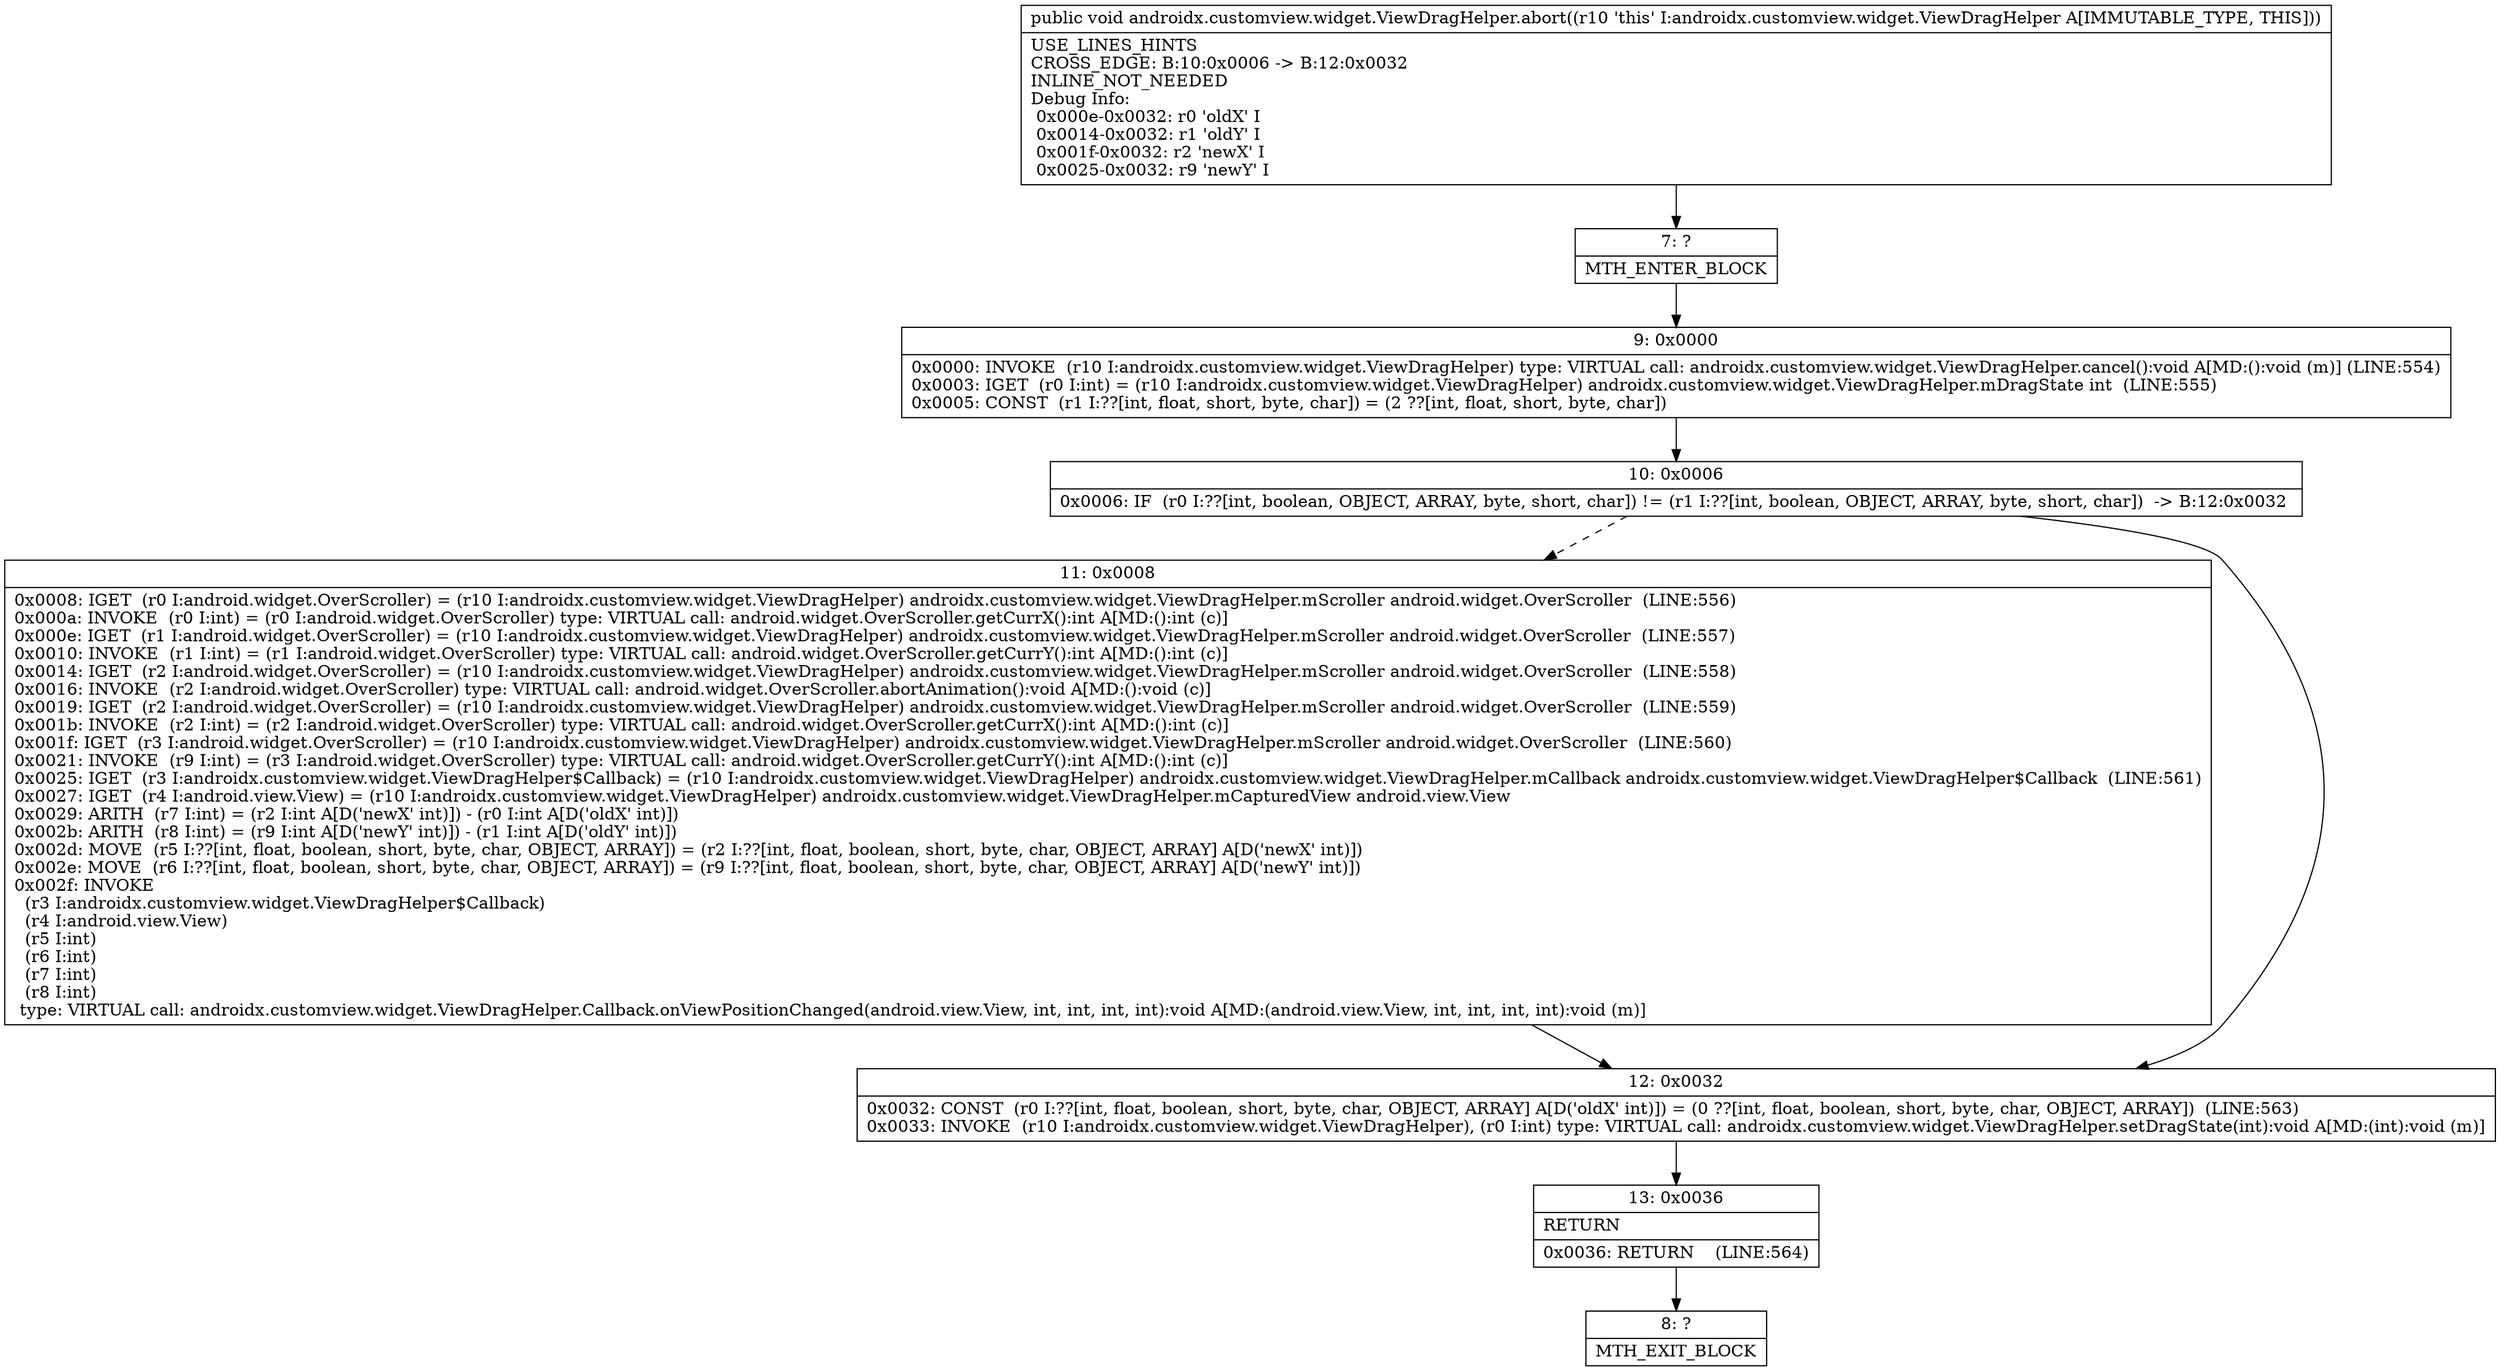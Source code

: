digraph "CFG forandroidx.customview.widget.ViewDragHelper.abort()V" {
Node_7 [shape=record,label="{7\:\ ?|MTH_ENTER_BLOCK\l}"];
Node_9 [shape=record,label="{9\:\ 0x0000|0x0000: INVOKE  (r10 I:androidx.customview.widget.ViewDragHelper) type: VIRTUAL call: androidx.customview.widget.ViewDragHelper.cancel():void A[MD:():void (m)] (LINE:554)\l0x0003: IGET  (r0 I:int) = (r10 I:androidx.customview.widget.ViewDragHelper) androidx.customview.widget.ViewDragHelper.mDragState int  (LINE:555)\l0x0005: CONST  (r1 I:??[int, float, short, byte, char]) = (2 ??[int, float, short, byte, char]) \l}"];
Node_10 [shape=record,label="{10\:\ 0x0006|0x0006: IF  (r0 I:??[int, boolean, OBJECT, ARRAY, byte, short, char]) != (r1 I:??[int, boolean, OBJECT, ARRAY, byte, short, char])  \-\> B:12:0x0032 \l}"];
Node_11 [shape=record,label="{11\:\ 0x0008|0x0008: IGET  (r0 I:android.widget.OverScroller) = (r10 I:androidx.customview.widget.ViewDragHelper) androidx.customview.widget.ViewDragHelper.mScroller android.widget.OverScroller  (LINE:556)\l0x000a: INVOKE  (r0 I:int) = (r0 I:android.widget.OverScroller) type: VIRTUAL call: android.widget.OverScroller.getCurrX():int A[MD:():int (c)]\l0x000e: IGET  (r1 I:android.widget.OverScroller) = (r10 I:androidx.customview.widget.ViewDragHelper) androidx.customview.widget.ViewDragHelper.mScroller android.widget.OverScroller  (LINE:557)\l0x0010: INVOKE  (r1 I:int) = (r1 I:android.widget.OverScroller) type: VIRTUAL call: android.widget.OverScroller.getCurrY():int A[MD:():int (c)]\l0x0014: IGET  (r2 I:android.widget.OverScroller) = (r10 I:androidx.customview.widget.ViewDragHelper) androidx.customview.widget.ViewDragHelper.mScroller android.widget.OverScroller  (LINE:558)\l0x0016: INVOKE  (r2 I:android.widget.OverScroller) type: VIRTUAL call: android.widget.OverScroller.abortAnimation():void A[MD:():void (c)]\l0x0019: IGET  (r2 I:android.widget.OverScroller) = (r10 I:androidx.customview.widget.ViewDragHelper) androidx.customview.widget.ViewDragHelper.mScroller android.widget.OverScroller  (LINE:559)\l0x001b: INVOKE  (r2 I:int) = (r2 I:android.widget.OverScroller) type: VIRTUAL call: android.widget.OverScroller.getCurrX():int A[MD:():int (c)]\l0x001f: IGET  (r3 I:android.widget.OverScroller) = (r10 I:androidx.customview.widget.ViewDragHelper) androidx.customview.widget.ViewDragHelper.mScroller android.widget.OverScroller  (LINE:560)\l0x0021: INVOKE  (r9 I:int) = (r3 I:android.widget.OverScroller) type: VIRTUAL call: android.widget.OverScroller.getCurrY():int A[MD:():int (c)]\l0x0025: IGET  (r3 I:androidx.customview.widget.ViewDragHelper$Callback) = (r10 I:androidx.customview.widget.ViewDragHelper) androidx.customview.widget.ViewDragHelper.mCallback androidx.customview.widget.ViewDragHelper$Callback  (LINE:561)\l0x0027: IGET  (r4 I:android.view.View) = (r10 I:androidx.customview.widget.ViewDragHelper) androidx.customview.widget.ViewDragHelper.mCapturedView android.view.View \l0x0029: ARITH  (r7 I:int) = (r2 I:int A[D('newX' int)]) \- (r0 I:int A[D('oldX' int)]) \l0x002b: ARITH  (r8 I:int) = (r9 I:int A[D('newY' int)]) \- (r1 I:int A[D('oldY' int)]) \l0x002d: MOVE  (r5 I:??[int, float, boolean, short, byte, char, OBJECT, ARRAY]) = (r2 I:??[int, float, boolean, short, byte, char, OBJECT, ARRAY] A[D('newX' int)]) \l0x002e: MOVE  (r6 I:??[int, float, boolean, short, byte, char, OBJECT, ARRAY]) = (r9 I:??[int, float, boolean, short, byte, char, OBJECT, ARRAY] A[D('newY' int)]) \l0x002f: INVOKE  \l  (r3 I:androidx.customview.widget.ViewDragHelper$Callback)\l  (r4 I:android.view.View)\l  (r5 I:int)\l  (r6 I:int)\l  (r7 I:int)\l  (r8 I:int)\l type: VIRTUAL call: androidx.customview.widget.ViewDragHelper.Callback.onViewPositionChanged(android.view.View, int, int, int, int):void A[MD:(android.view.View, int, int, int, int):void (m)]\l}"];
Node_12 [shape=record,label="{12\:\ 0x0032|0x0032: CONST  (r0 I:??[int, float, boolean, short, byte, char, OBJECT, ARRAY] A[D('oldX' int)]) = (0 ??[int, float, boolean, short, byte, char, OBJECT, ARRAY])  (LINE:563)\l0x0033: INVOKE  (r10 I:androidx.customview.widget.ViewDragHelper), (r0 I:int) type: VIRTUAL call: androidx.customview.widget.ViewDragHelper.setDragState(int):void A[MD:(int):void (m)]\l}"];
Node_13 [shape=record,label="{13\:\ 0x0036|RETURN\l|0x0036: RETURN    (LINE:564)\l}"];
Node_8 [shape=record,label="{8\:\ ?|MTH_EXIT_BLOCK\l}"];
MethodNode[shape=record,label="{public void androidx.customview.widget.ViewDragHelper.abort((r10 'this' I:androidx.customview.widget.ViewDragHelper A[IMMUTABLE_TYPE, THIS]))  | USE_LINES_HINTS\lCROSS_EDGE: B:10:0x0006 \-\> B:12:0x0032\lINLINE_NOT_NEEDED\lDebug Info:\l  0x000e\-0x0032: r0 'oldX' I\l  0x0014\-0x0032: r1 'oldY' I\l  0x001f\-0x0032: r2 'newX' I\l  0x0025\-0x0032: r9 'newY' I\l}"];
MethodNode -> Node_7;Node_7 -> Node_9;
Node_9 -> Node_10;
Node_10 -> Node_11[style=dashed];
Node_10 -> Node_12;
Node_11 -> Node_12;
Node_12 -> Node_13;
Node_13 -> Node_8;
}

